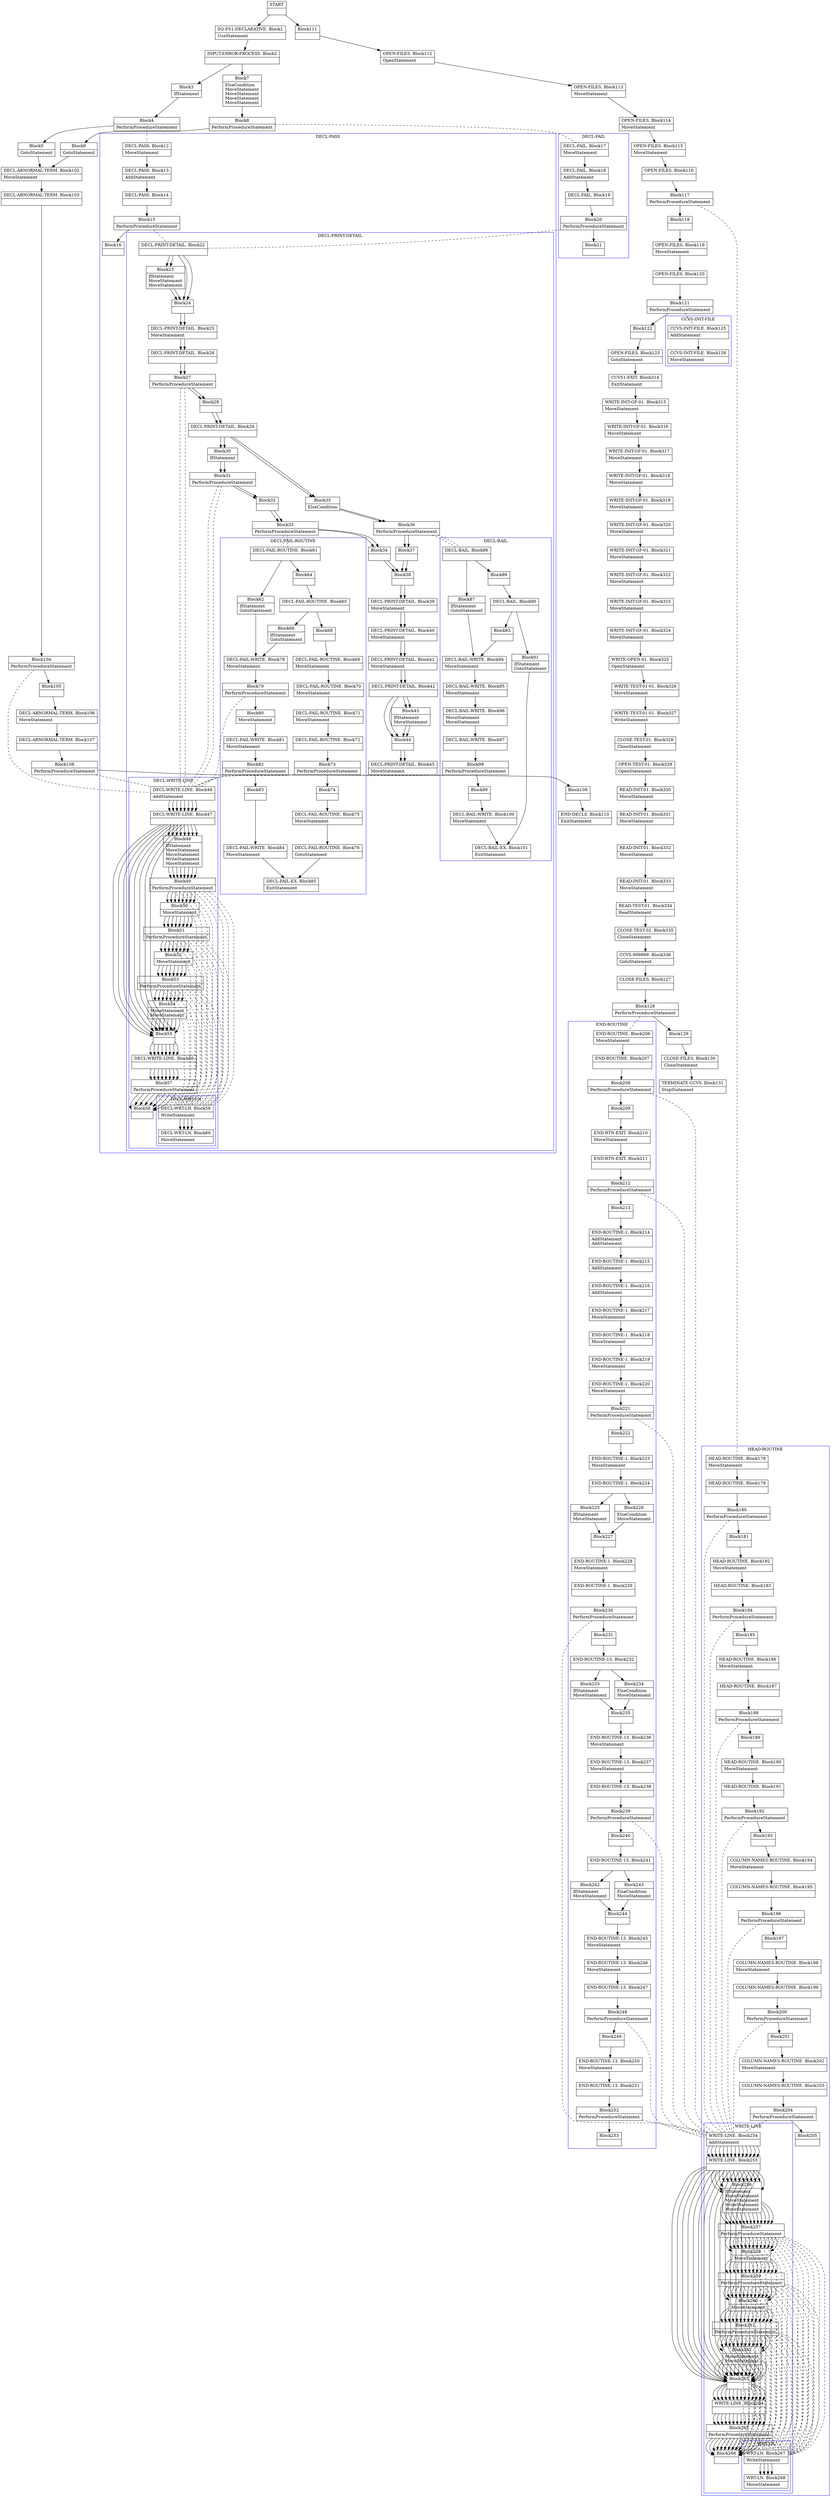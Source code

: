 digraph Cfg {
compound=true;
node [
shape = "record"
]

edge [
arrowtail = "empty"
]
Block0 [
label = "{START|}"
]
Block1 [
label = "{SQ-FS1-DECLARATIVE. Block1|UseStatement\l}"
]
Block2 [
label = "{INPUT-ERROR-PROCESS. Block2|}"
]
Block3 [
label = "{Block3|IfStatement\l}"
]
Block4 [
label = "{Block4|PerformProcedureStatement\l}"
]
subgraph cluster_1{
color = blue;
label = "DECL-PASS";
Block12 [
label = "{DECL-PASS. Block12|MoveStatement\l}"
]
Block13 [
label = "{DECL-PASS. Block13|AddStatement\l}"
]
Block14 [
label = "{DECL-PASS. Block14|}"
]
Block15 [
label = "{Block15|PerformProcedureStatement\l}"
]
subgraph cluster_3{
color = blue;
label = "DECL-PRINT-DETAIL";
Block22 [
label = "{DECL-PRINT-DETAIL. Block22|}"
]
Block23 [
label = "{Block23|IfStatement\lMoveStatement\lMoveStatement\l}"
]
Block24 [
label = "{Block24|}"
]
Block25 [
label = "{DECL-PRINT-DETAIL. Block25|MoveStatement\l}"
]
Block26 [
label = "{DECL-PRINT-DETAIL. Block26|}"
]
Block27 [
label = "{Block27|PerformProcedureStatement\l}"
]
subgraph cluster_5{
color = blue;
label = "DECL-WRITE-LINE";
Block46 [
label = "{DECL-WRITE-LINE. Block46|AddStatement\l}"
]
Block47 [
label = "{DECL-WRITE-LINE. Block47|}"
]
Block48 [
label = "{Block48|IfStatement\lMoveStatement\lMoveStatement\lWriteStatement\lMoveStatement\l}"
]
Block49 [
label = "{Block49|PerformProcedureStatement\l}"
]
subgraph cluster_9{
color = blue;
label = "DECL-WRT-LN";
Block59 [
label = "{DECL-WRT-LN. Block59|WriteStatement\l}"
]
Block60 [
label = "{DECL-WRT-LN. Block60|MoveStatement\l}"
]
Block59 -> Block60

}
Block49 -> Block59 [style=dashed, arrowhead=none]

Block50 [
label = "{Block50|MoveStatement\l}"
]
Block51 [
label = "{Block51|PerformProcedureStatement\l}"
]
subgraph cluster_10{
color = blue;
label = "DECL-WRT-LN";
Block59 [
label = "{DECL-WRT-LN. Block59|WriteStatement\l}"
]
Block60 [
label = "{DECL-WRT-LN. Block60|MoveStatement\l}"
]
Block59 -> Block60

}
Block51 -> Block59 [style=dashed, arrowhead=none]

Block52 [
label = "{Block52|MoveStatement\l}"
]
Block53 [
label = "{Block53|PerformProcedureStatement\l}"
]
subgraph cluster_11{
color = blue;
label = "DECL-WRT-LN";
Block59 [
label = "{DECL-WRT-LN. Block59|WriteStatement\l}"
]
Block60 [
label = "{DECL-WRT-LN. Block60|MoveStatement\l}"
]
Block59 -> Block60

}
Block53 -> Block59 [style=dashed, arrowhead=none]

Block54 [
label = "{Block54|MoveStatement\lMoveStatement\l}"
]
Block55 [
label = "{Block55|}"
]
Block56 [
label = "{DECL-WRITE-LINE. Block56|}"
]
Block57 [
label = "{Block57|PerformProcedureStatement\l}"
]
subgraph cluster_12{
color = blue;
label = "DECL-WRT-LN";
Block59 [
label = "{DECL-WRT-LN. Block59|WriteStatement\l}"
]
Block60 [
label = "{DECL-WRT-LN. Block60|MoveStatement\l}"
]
Block59 -> Block60

}
Block57 -> Block59 [style=dashed, arrowhead=none]

Block58 [
label = "{Block58|}"
]
Block46 -> Block47
Block47 -> Block48
Block47 -> Block55
Block48 -> Block49
Block49 -> Block50
Block50 -> Block51
Block51 -> Block52
Block52 -> Block53
Block53 -> Block54
Block54 -> Block55
Block55 -> Block56
Block56 -> Block57
Block57 -> Block58

}
Block27 -> Block46 [style=dashed, arrowhead=none]

Block28 [
label = "{Block28|}"
]
Block29 [
label = "{DECL-PRINT-DETAIL. Block29|}"
]
Block30 [
label = "{Block30|IfStatement\l}"
]
Block31 [
label = "{Block31|PerformProcedureStatement\l}"
]
subgraph cluster_6{
color = blue;
label = "DECL-WRITE-LINE";
Block46 [
label = "{DECL-WRITE-LINE. Block46|AddStatement\l}"
]
Block47 [
label = "{DECL-WRITE-LINE. Block47|}"
]
Block48 [
label = "{Block48|IfStatement\lMoveStatement\lMoveStatement\lWriteStatement\lMoveStatement\l}"
]
Block49 [
label = "{Block49|PerformProcedureStatement\l}"
]
Block49 -> Block59 [style=dashed, arrowhead=none]

Block50 [
label = "{Block50|MoveStatement\l}"
]
Block51 [
label = "{Block51|PerformProcedureStatement\l}"
]
Block51 -> Block59 [style=dashed, arrowhead=none]

Block52 [
label = "{Block52|MoveStatement\l}"
]
Block53 [
label = "{Block53|PerformProcedureStatement\l}"
]
Block53 -> Block59 [style=dashed, arrowhead=none]

Block54 [
label = "{Block54|MoveStatement\lMoveStatement\l}"
]
Block55 [
label = "{Block55|}"
]
Block56 [
label = "{DECL-WRITE-LINE. Block56|}"
]
Block57 [
label = "{Block57|PerformProcedureStatement\l}"
]
Block57 -> Block59 [style=dashed, arrowhead=none]

Block58 [
label = "{Block58|}"
]
Block46 -> Block47
Block47 -> Block48
Block47 -> Block55
Block48 -> Block49
Block49 -> Block50
Block50 -> Block51
Block51 -> Block52
Block52 -> Block53
Block53 -> Block54
Block54 -> Block55
Block55 -> Block56
Block56 -> Block57
Block57 -> Block58

}
Block31 -> Block46 [style=dashed, arrowhead=none]

Block32 [
label = "{Block32|}"
]
Block33 [
label = "{Block33|PerformProcedureStatement\l}"
]
subgraph cluster_7{
color = blue;
label = "DECL-FAIL-ROUTINE";
Block61 [
label = "{DECL-FAIL-ROUTINE. Block61|}"
]
Block62 [
label = "{Block62|IfStatement\lGotoStatement\l}"
]
Block78 [
label = "{DECL-FAIL-WRITE. Block78|MoveStatement\l}"
]
Block79 [
label = "{Block79|PerformProcedureStatement\l}"
]
subgraph cluster_14{
color = blue;
label = "DECL-WRITE-LINE";
Block46 [
label = "{DECL-WRITE-LINE. Block46|AddStatement\l}"
]
Block47 [
label = "{DECL-WRITE-LINE. Block47|}"
]
Block48 [
label = "{Block48|IfStatement\lMoveStatement\lMoveStatement\lWriteStatement\lMoveStatement\l}"
]
Block49 [
label = "{Block49|PerformProcedureStatement\l}"
]
Block49 -> Block59 [style=dashed, arrowhead=none]

Block50 [
label = "{Block50|MoveStatement\l}"
]
Block51 [
label = "{Block51|PerformProcedureStatement\l}"
]
Block51 -> Block59 [style=dashed, arrowhead=none]

Block52 [
label = "{Block52|MoveStatement\l}"
]
Block53 [
label = "{Block53|PerformProcedureStatement\l}"
]
Block53 -> Block59 [style=dashed, arrowhead=none]

Block54 [
label = "{Block54|MoveStatement\lMoveStatement\l}"
]
Block55 [
label = "{Block55|}"
]
Block56 [
label = "{DECL-WRITE-LINE. Block56|}"
]
Block57 [
label = "{Block57|PerformProcedureStatement\l}"
]
Block57 -> Block59 [style=dashed, arrowhead=none]

Block58 [
label = "{Block58|}"
]
Block46 -> Block47
Block47 -> Block48
Block47 -> Block55
Block48 -> Block49
Block49 -> Block50
Block50 -> Block51
Block51 -> Block52
Block52 -> Block53
Block53 -> Block54
Block54 -> Block55
Block55 -> Block56
Block56 -> Block57
Block57 -> Block58

}
Block79 -> Block46 [style=dashed, arrowhead=none]

Block80 [
label = "{Block80|MoveStatement\l}"
]
Block81 [
label = "{DECL-FAIL-WRITE. Block81|MoveStatement\l}"
]
Block82 [
label = "{Block82|PerformProcedureStatement\l}"
]
subgraph cluster_15{
color = blue;
label = "DECL-WRITE-LINE";
Block46 [
label = "{DECL-WRITE-LINE. Block46|AddStatement\l}"
]
Block47 [
label = "{DECL-WRITE-LINE. Block47|}"
]
Block48 [
label = "{Block48|IfStatement\lMoveStatement\lMoveStatement\lWriteStatement\lMoveStatement\l}"
]
Block49 [
label = "{Block49|PerformProcedureStatement\l}"
]
Block49 -> Block59 [style=dashed, arrowhead=none]

Block50 [
label = "{Block50|MoveStatement\l}"
]
Block51 [
label = "{Block51|PerformProcedureStatement\l}"
]
Block51 -> Block59 [style=dashed, arrowhead=none]

Block52 [
label = "{Block52|MoveStatement\l}"
]
Block53 [
label = "{Block53|PerformProcedureStatement\l}"
]
Block53 -> Block59 [style=dashed, arrowhead=none]

Block54 [
label = "{Block54|MoveStatement\lMoveStatement\l}"
]
Block55 [
label = "{Block55|}"
]
Block56 [
label = "{DECL-WRITE-LINE. Block56|}"
]
Block57 [
label = "{Block57|PerformProcedureStatement\l}"
]
Block57 -> Block59 [style=dashed, arrowhead=none]

Block58 [
label = "{Block58|}"
]
Block46 -> Block47
Block47 -> Block48
Block47 -> Block55
Block48 -> Block49
Block49 -> Block50
Block50 -> Block51
Block51 -> Block52
Block52 -> Block53
Block53 -> Block54
Block54 -> Block55
Block55 -> Block56
Block56 -> Block57
Block57 -> Block58

}
Block82 -> Block46 [style=dashed, arrowhead=none]

Block83 [
label = "{Block83|}"
]
Block84 [
label = "{DECL-FAIL-WRITE. Block84|MoveStatement\l}"
]
Block85 [
label = "{DECL-FAIL-EX. Block85|ExitStatement\l}"
]
Block64 [
label = "{Block64|}"
]
Block65 [
label = "{DECL-FAIL-ROUTINE. Block65|}"
]
Block66 [
label = "{Block66|IfStatement\lGotoStatement\l}"
]
Block68 [
label = "{Block68|}"
]
Block69 [
label = "{DECL-FAIL-ROUTINE. Block69|MoveStatement\l}"
]
Block70 [
label = "{DECL-FAIL-ROUTINE. Block70|MoveStatement\l}"
]
Block71 [
label = "{DECL-FAIL-ROUTINE. Block71|MoveStatement\l}"
]
Block72 [
label = "{DECL-FAIL-ROUTINE. Block72|}"
]
Block73 [
label = "{Block73|PerformProcedureStatement\l}"
]
subgraph cluster_13{
color = blue;
label = "DECL-WRITE-LINE";
Block46 [
label = "{DECL-WRITE-LINE. Block46|AddStatement\l}"
]
Block47 [
label = "{DECL-WRITE-LINE. Block47|}"
]
Block48 [
label = "{Block48|IfStatement\lMoveStatement\lMoveStatement\lWriteStatement\lMoveStatement\l}"
]
Block49 [
label = "{Block49|PerformProcedureStatement\l}"
]
Block49 -> Block59 [style=dashed, arrowhead=none]

Block50 [
label = "{Block50|MoveStatement\l}"
]
Block51 [
label = "{Block51|PerformProcedureStatement\l}"
]
Block51 -> Block59 [style=dashed, arrowhead=none]

Block52 [
label = "{Block52|MoveStatement\l}"
]
Block53 [
label = "{Block53|PerformProcedureStatement\l}"
]
Block53 -> Block59 [style=dashed, arrowhead=none]

Block54 [
label = "{Block54|MoveStatement\lMoveStatement\l}"
]
Block55 [
label = "{Block55|}"
]
Block56 [
label = "{DECL-WRITE-LINE. Block56|}"
]
Block57 [
label = "{Block57|PerformProcedureStatement\l}"
]
Block57 -> Block59 [style=dashed, arrowhead=none]

Block58 [
label = "{Block58|}"
]
Block46 -> Block47
Block47 -> Block48
Block47 -> Block55
Block48 -> Block49
Block49 -> Block50
Block50 -> Block51
Block51 -> Block52
Block52 -> Block53
Block53 -> Block54
Block54 -> Block55
Block55 -> Block56
Block56 -> Block57
Block57 -> Block58

}
Block73 -> Block46 [style=dashed, arrowhead=none]

Block74 [
label = "{Block74|}"
]
Block75 [
label = "{DECL-FAIL-ROUTINE. Block75|MoveStatement\l}"
]
Block76 [
label = "{DECL-FAIL-ROUTINE. Block76|GotoStatement\l}"
]
Block61 -> Block62
Block61 -> Block64
Block62 -> Block78
Block78 -> Block79
Block79 -> Block80
Block80 -> Block81
Block81 -> Block82
Block82 -> Block83
Block83 -> Block84
Block84 -> Block85
Block64 -> Block65
Block65 -> Block66
Block65 -> Block68
Block66 -> Block78
Block68 -> Block69
Block69 -> Block70
Block70 -> Block71
Block71 -> Block72
Block72 -> Block73
Block73 -> Block74
Block74 -> Block75
Block75 -> Block76
Block76 -> Block85

}
Block33 -> Block61 [style=dashed, arrowhead=none]

Block34 [
label = "{Block34|}"
]
Block38 [
label = "{Block38|}"
]
Block39 [
label = "{DECL-PRINT-DETAIL. Block39|MoveStatement\l}"
]
Block40 [
label = "{DECL-PRINT-DETAIL. Block40|MoveStatement\l}"
]
Block41 [
label = "{DECL-PRINT-DETAIL. Block41|MoveStatement\l}"
]
Block42 [
label = "{DECL-PRINT-DETAIL. Block42|}"
]
Block43 [
label = "{Block43|IfStatement\lMoveStatement\l}"
]
Block44 [
label = "{Block44|}"
]
Block45 [
label = "{DECL-PRINT-DETAIL. Block45|MoveStatement\l}"
]
Block35 [
label = "{Block35|ElseCondition\l}"
]
Block36 [
label = "{Block36|PerformProcedureStatement\l}"
]
subgraph cluster_8{
color = blue;
label = "DECL-BAIL";
Block86 [
label = "{DECL-BAIL. Block86|}"
]
Block87 [
label = "{Block87|IfStatement\lGotoStatement\l}"
]
Block94 [
label = "{DECL-BAIL-WRITE. Block94|MoveStatement\l}"
]
Block95 [
label = "{DECL-BAIL-WRITE. Block95|MoveStatement\l}"
]
Block96 [
label = "{DECL-BAIL-WRITE. Block96|MoveStatement\lMoveStatement\l}"
]
Block97 [
label = "{DECL-BAIL-WRITE. Block97|}"
]
Block98 [
label = "{Block98|PerformProcedureStatement\l}"
]
subgraph cluster_16{
color = blue;
label = "DECL-WRITE-LINE";
Block46 [
label = "{DECL-WRITE-LINE. Block46|AddStatement\l}"
]
Block47 [
label = "{DECL-WRITE-LINE. Block47|}"
]
Block48 [
label = "{Block48|IfStatement\lMoveStatement\lMoveStatement\lWriteStatement\lMoveStatement\l}"
]
Block49 [
label = "{Block49|PerformProcedureStatement\l}"
]
Block49 -> Block59 [style=dashed, arrowhead=none]

Block50 [
label = "{Block50|MoveStatement\l}"
]
Block51 [
label = "{Block51|PerformProcedureStatement\l}"
]
Block51 -> Block59 [style=dashed, arrowhead=none]

Block52 [
label = "{Block52|MoveStatement\l}"
]
Block53 [
label = "{Block53|PerformProcedureStatement\l}"
]
Block53 -> Block59 [style=dashed, arrowhead=none]

Block54 [
label = "{Block54|MoveStatement\lMoveStatement\l}"
]
Block55 [
label = "{Block55|}"
]
Block56 [
label = "{DECL-WRITE-LINE. Block56|}"
]
Block57 [
label = "{Block57|PerformProcedureStatement\l}"
]
Block57 -> Block59 [style=dashed, arrowhead=none]

Block58 [
label = "{Block58|}"
]
Block46 -> Block47
Block47 -> Block48
Block47 -> Block55
Block48 -> Block49
Block49 -> Block50
Block50 -> Block51
Block51 -> Block52
Block52 -> Block53
Block53 -> Block54
Block54 -> Block55
Block55 -> Block56
Block56 -> Block57
Block57 -> Block58

}
Block98 -> Block46 [style=dashed, arrowhead=none]

Block99 [
label = "{Block99|}"
]
Block100 [
label = "{DECL-BAIL-WRITE. Block100|MoveStatement\l}"
]
Block101 [
label = "{DECL-BAIL-EX. Block101|ExitStatement\l}"
]
Block89 [
label = "{Block89|}"
]
Block90 [
label = "{DECL-BAIL. Block90|}"
]
Block91 [
label = "{Block91|IfStatement\lGotoStatement\l}"
]
Block93 [
label = "{Block93|}"
]
Block86 -> Block87
Block86 -> Block89
Block87 -> Block94
Block94 -> Block95
Block95 -> Block96
Block96 -> Block97
Block97 -> Block98
Block98 -> Block99
Block99 -> Block100
Block100 -> Block101
Block89 -> Block90
Block90 -> Block91
Block90 -> Block93
Block91 -> Block101
Block93 -> Block94

}
Block36 -> Block86 [style=dashed, arrowhead=none]

Block37 [
label = "{Block37|}"
]
Block22 -> Block23
Block22 -> Block24
Block23 -> Block24
Block24 -> Block25
Block25 -> Block26
Block26 -> Block27
Block27 -> Block28
Block28 -> Block29
Block29 -> Block30
Block29 -> Block35
Block30 -> Block31
Block31 -> Block32
Block32 -> Block33
Block33 -> Block34
Block34 -> Block38
Block38 -> Block39
Block39 -> Block40
Block40 -> Block41
Block41 -> Block42
Block42 -> Block43
Block42 -> Block44
Block43 -> Block44
Block44 -> Block45
Block35 -> Block36
Block36 -> Block37
Block37 -> Block38

}
Block15 -> Block22 [style=dashed, arrowhead=none]

Block16 [
label = "{Block16|}"
]
Block12 -> Block13
Block13 -> Block14
Block14 -> Block15
Block15 -> Block16

}
Block4 -> Block12 [style=dashed, arrowhead=none]

Block5 [
label = "{Block5|GotoStatement\l}"
]
Block102 [
label = "{DECL-ABNORMAL-TERM. Block102|MoveStatement\l}"
]
Block103 [
label = "{DECL-ABNORMAL-TERM. Block103|}"
]
Block104 [
label = "{Block104|PerformProcedureStatement\l}"
]
subgraph cluster_17{
color = blue;
label = "DECL-WRITE-LINE";
Block46 [
label = "{DECL-WRITE-LINE. Block46|AddStatement\l}"
]
Block47 [
label = "{DECL-WRITE-LINE. Block47|}"
]
Block48 [
label = "{Block48|IfStatement\lMoveStatement\lMoveStatement\lWriteStatement\lMoveStatement\l}"
]
Block49 [
label = "{Block49|PerformProcedureStatement\l}"
]
Block49 -> Block59 [style=dashed, arrowhead=none]

Block50 [
label = "{Block50|MoveStatement\l}"
]
Block51 [
label = "{Block51|PerformProcedureStatement\l}"
]
Block51 -> Block59 [style=dashed, arrowhead=none]

Block52 [
label = "{Block52|MoveStatement\l}"
]
Block53 [
label = "{Block53|PerformProcedureStatement\l}"
]
Block53 -> Block59 [style=dashed, arrowhead=none]

Block54 [
label = "{Block54|MoveStatement\lMoveStatement\l}"
]
Block55 [
label = "{Block55|}"
]
Block56 [
label = "{DECL-WRITE-LINE. Block56|}"
]
Block57 [
label = "{Block57|PerformProcedureStatement\l}"
]
Block57 -> Block59 [style=dashed, arrowhead=none]

Block58 [
label = "{Block58|}"
]
Block46 -> Block47
Block47 -> Block48
Block47 -> Block55
Block48 -> Block49
Block49 -> Block50
Block50 -> Block51
Block51 -> Block52
Block52 -> Block53
Block53 -> Block54
Block54 -> Block55
Block55 -> Block56
Block56 -> Block57
Block57 -> Block58

}
Block104 -> Block46 [style=dashed, arrowhead=none]

Block105 [
label = "{Block105|}"
]
Block106 [
label = "{DECL-ABNORMAL-TERM. Block106|MoveStatement\l}"
]
Block107 [
label = "{DECL-ABNORMAL-TERM. Block107|}"
]
Block108 [
label = "{Block108|PerformProcedureStatement\l}"
]
subgraph cluster_18{
color = blue;
label = "DECL-WRITE-LINE";
Block46 [
label = "{DECL-WRITE-LINE. Block46|AddStatement\l}"
]
Block47 [
label = "{DECL-WRITE-LINE. Block47|}"
]
Block48 [
label = "{Block48|IfStatement\lMoveStatement\lMoveStatement\lWriteStatement\lMoveStatement\l}"
]
Block49 [
label = "{Block49|PerformProcedureStatement\l}"
]
Block49 -> Block59 [style=dashed, arrowhead=none]

Block50 [
label = "{Block50|MoveStatement\l}"
]
Block51 [
label = "{Block51|PerformProcedureStatement\l}"
]
Block51 -> Block59 [style=dashed, arrowhead=none]

Block52 [
label = "{Block52|MoveStatement\l}"
]
Block53 [
label = "{Block53|PerformProcedureStatement\l}"
]
Block53 -> Block59 [style=dashed, arrowhead=none]

Block54 [
label = "{Block54|MoveStatement\lMoveStatement\l}"
]
Block55 [
label = "{Block55|}"
]
Block56 [
label = "{DECL-WRITE-LINE. Block56|}"
]
Block57 [
label = "{Block57|PerformProcedureStatement\l}"
]
Block57 -> Block59 [style=dashed, arrowhead=none]

Block58 [
label = "{Block58|}"
]
Block46 -> Block47
Block47 -> Block48
Block47 -> Block55
Block48 -> Block49
Block49 -> Block50
Block50 -> Block51
Block51 -> Block52
Block52 -> Block53
Block53 -> Block54
Block54 -> Block55
Block55 -> Block56
Block56 -> Block57
Block57 -> Block58

}
Block108 -> Block46 [style=dashed, arrowhead=none]

Block109 [
label = "{Block109|}"
]
Block110 [
label = "{END-DECLS. Block110|ExitStatement\l}"
]
Block7 [
label = "{Block7|ElseCondition\lMoveStatement\lMoveStatement\lMoveStatement\lMoveStatement\l}"
]
Block8 [
label = "{Block8|PerformProcedureStatement\l}"
]
subgraph cluster_2{
color = blue;
label = "DECL-FAIL";
Block17 [
label = "{DECL-FAIL. Block17|MoveStatement\l}"
]
Block18 [
label = "{DECL-FAIL. Block18|AddStatement\l}"
]
Block19 [
label = "{DECL-FAIL. Block19|}"
]
Block20 [
label = "{Block20|PerformProcedureStatement\l}"
]
subgraph cluster_4{
color = blue;
label = "DECL-PRINT-DETAIL";
Block22 [
label = "{DECL-PRINT-DETAIL. Block22|}"
]
Block23 [
label = "{Block23|IfStatement\lMoveStatement\lMoveStatement\l}"
]
Block24 [
label = "{Block24|}"
]
Block25 [
label = "{DECL-PRINT-DETAIL. Block25|MoveStatement\l}"
]
Block26 [
label = "{DECL-PRINT-DETAIL. Block26|}"
]
Block27 [
label = "{Block27|PerformProcedureStatement\l}"
]
Block27 -> Block46 [style=dashed, arrowhead=none]

Block28 [
label = "{Block28|}"
]
Block29 [
label = "{DECL-PRINT-DETAIL. Block29|}"
]
Block30 [
label = "{Block30|IfStatement\l}"
]
Block31 [
label = "{Block31|PerformProcedureStatement\l}"
]
Block31 -> Block46 [style=dashed, arrowhead=none]

Block32 [
label = "{Block32|}"
]
Block33 [
label = "{Block33|PerformProcedureStatement\l}"
]
Block33 -> Block61 [style=dashed, arrowhead=none]

Block34 [
label = "{Block34|}"
]
Block38 [
label = "{Block38|}"
]
Block39 [
label = "{DECL-PRINT-DETAIL. Block39|MoveStatement\l}"
]
Block40 [
label = "{DECL-PRINT-DETAIL. Block40|MoveStatement\l}"
]
Block41 [
label = "{DECL-PRINT-DETAIL. Block41|MoveStatement\l}"
]
Block42 [
label = "{DECL-PRINT-DETAIL. Block42|}"
]
Block43 [
label = "{Block43|IfStatement\lMoveStatement\l}"
]
Block44 [
label = "{Block44|}"
]
Block45 [
label = "{DECL-PRINT-DETAIL. Block45|MoveStatement\l}"
]
Block35 [
label = "{Block35|ElseCondition\l}"
]
Block36 [
label = "{Block36|PerformProcedureStatement\l}"
]
Block36 -> Block86 [style=dashed, arrowhead=none]

Block37 [
label = "{Block37|}"
]
Block22 -> Block23
Block22 -> Block24
Block23 -> Block24
Block24 -> Block25
Block25 -> Block26
Block26 -> Block27
Block27 -> Block28
Block28 -> Block29
Block29 -> Block30
Block29 -> Block35
Block30 -> Block31
Block31 -> Block32
Block32 -> Block33
Block33 -> Block34
Block34 -> Block38
Block38 -> Block39
Block39 -> Block40
Block40 -> Block41
Block41 -> Block42
Block42 -> Block43
Block42 -> Block44
Block43 -> Block44
Block44 -> Block45
Block35 -> Block36
Block36 -> Block37
Block37 -> Block38

}
Block20 -> Block22 [style=dashed, arrowhead=none]

Block21 [
label = "{Block21|}"
]
Block17 -> Block18
Block18 -> Block19
Block19 -> Block20
Block20 -> Block21

}
Block8 -> Block17 [style=dashed, arrowhead=none]

Block9 [
label = "{Block9|GotoStatement\l}"
]
Block111 [
label = "{Block111|}"
]
Block112 [
label = "{OPEN-FILES. Block112|OpenStatement\l}"
]
Block113 [
label = "{OPEN-FILES. Block113|MoveStatement\l}"
]
Block114 [
label = "{OPEN-FILES. Block114|MoveStatement\l}"
]
Block115 [
label = "{OPEN-FILES. Block115|MoveStatement\l}"
]
Block116 [
label = "{OPEN-FILES. Block116|}"
]
Block117 [
label = "{Block117|PerformProcedureStatement\l}"
]
subgraph cluster_19{
color = blue;
label = "HEAD-ROUTINE";
Block178 [
label = "{HEAD-ROUTINE. Block178|MoveStatement\l}"
]
Block179 [
label = "{HEAD-ROUTINE. Block179|}"
]
Block180 [
label = "{Block180|PerformProcedureStatement\l}"
]
subgraph cluster_30{
color = blue;
label = "WRITE-LINE";
Block254 [
label = "{WRITE-LINE. Block254|AddStatement\l}"
]
Block255 [
label = "{WRITE-LINE. Block255|}"
]
Block256 [
label = "{Block256|IfStatement\lMoveStatement\lMoveStatement\lWriteStatement\lMoveStatement\l}"
]
Block257 [
label = "{Block257|PerformProcedureStatement\l}"
]
subgraph cluster_44{
color = blue;
label = "WRT-LN";
Block267 [
label = "{WRT-LN. Block267|WriteStatement\l}"
]
Block268 [
label = "{WRT-LN. Block268|MoveStatement\l}"
]
Block267 -> Block268

}
Block257 -> Block267 [style=dashed, arrowhead=none]

Block258 [
label = "{Block258|MoveStatement\l}"
]
Block259 [
label = "{Block259|PerformProcedureStatement\l}"
]
subgraph cluster_45{
color = blue;
label = "WRT-LN";
Block267 [
label = "{WRT-LN. Block267|WriteStatement\l}"
]
Block268 [
label = "{WRT-LN. Block268|MoveStatement\l}"
]
Block267 -> Block268

}
Block259 -> Block267 [style=dashed, arrowhead=none]

Block260 [
label = "{Block260|MoveStatement\l}"
]
Block261 [
label = "{Block261|PerformProcedureStatement\l}"
]
subgraph cluster_46{
color = blue;
label = "WRT-LN";
Block267 [
label = "{WRT-LN. Block267|WriteStatement\l}"
]
Block268 [
label = "{WRT-LN. Block268|MoveStatement\l}"
]
Block267 -> Block268

}
Block261 -> Block267 [style=dashed, arrowhead=none]

Block262 [
label = "{Block262|MoveStatement\lMoveStatement\l}"
]
Block263 [
label = "{Block263|}"
]
Block264 [
label = "{WRITE-LINE. Block264|}"
]
Block265 [
label = "{Block265|PerformProcedureStatement\l}"
]
subgraph cluster_47{
color = blue;
label = "WRT-LN";
Block267 [
label = "{WRT-LN. Block267|WriteStatement\l}"
]
Block268 [
label = "{WRT-LN. Block268|MoveStatement\l}"
]
Block267 -> Block268

}
Block265 -> Block267 [style=dashed, arrowhead=none]

Block266 [
label = "{Block266|}"
]
Block254 -> Block255
Block255 -> Block256
Block255 -> Block263
Block256 -> Block257
Block257 -> Block258
Block258 -> Block259
Block259 -> Block260
Block260 -> Block261
Block261 -> Block262
Block262 -> Block263
Block263 -> Block264
Block264 -> Block265
Block265 -> Block266

}
Block180 -> Block254 [style=dashed, arrowhead=none]

Block181 [
label = "{Block181|}"
]
Block182 [
label = "{HEAD-ROUTINE. Block182|MoveStatement\l}"
]
Block183 [
label = "{HEAD-ROUTINE. Block183|}"
]
Block184 [
label = "{Block184|PerformProcedureStatement\l}"
]
subgraph cluster_31{
color = blue;
label = "WRITE-LINE";
Block254 [
label = "{WRITE-LINE. Block254|AddStatement\l}"
]
Block255 [
label = "{WRITE-LINE. Block255|}"
]
Block256 [
label = "{Block256|IfStatement\lMoveStatement\lMoveStatement\lWriteStatement\lMoveStatement\l}"
]
Block257 [
label = "{Block257|PerformProcedureStatement\l}"
]
Block257 -> Block267 [style=dashed, arrowhead=none]

Block258 [
label = "{Block258|MoveStatement\l}"
]
Block259 [
label = "{Block259|PerformProcedureStatement\l}"
]
Block259 -> Block267 [style=dashed, arrowhead=none]

Block260 [
label = "{Block260|MoveStatement\l}"
]
Block261 [
label = "{Block261|PerformProcedureStatement\l}"
]
Block261 -> Block267 [style=dashed, arrowhead=none]

Block262 [
label = "{Block262|MoveStatement\lMoveStatement\l}"
]
Block263 [
label = "{Block263|}"
]
Block264 [
label = "{WRITE-LINE. Block264|}"
]
Block265 [
label = "{Block265|PerformProcedureStatement\l}"
]
Block265 -> Block267 [style=dashed, arrowhead=none]

Block266 [
label = "{Block266|}"
]
Block254 -> Block255
Block255 -> Block256
Block255 -> Block263
Block256 -> Block257
Block257 -> Block258
Block258 -> Block259
Block259 -> Block260
Block260 -> Block261
Block261 -> Block262
Block262 -> Block263
Block263 -> Block264
Block264 -> Block265
Block265 -> Block266

}
Block184 -> Block254 [style=dashed, arrowhead=none]

Block185 [
label = "{Block185|}"
]
Block186 [
label = "{HEAD-ROUTINE. Block186|MoveStatement\l}"
]
Block187 [
label = "{HEAD-ROUTINE. Block187|}"
]
Block188 [
label = "{Block188|PerformProcedureStatement\l}"
]
subgraph cluster_32{
color = blue;
label = "WRITE-LINE";
Block254 [
label = "{WRITE-LINE. Block254|AddStatement\l}"
]
Block255 [
label = "{WRITE-LINE. Block255|}"
]
Block256 [
label = "{Block256|IfStatement\lMoveStatement\lMoveStatement\lWriteStatement\lMoveStatement\l}"
]
Block257 [
label = "{Block257|PerformProcedureStatement\l}"
]
Block257 -> Block267 [style=dashed, arrowhead=none]

Block258 [
label = "{Block258|MoveStatement\l}"
]
Block259 [
label = "{Block259|PerformProcedureStatement\l}"
]
Block259 -> Block267 [style=dashed, arrowhead=none]

Block260 [
label = "{Block260|MoveStatement\l}"
]
Block261 [
label = "{Block261|PerformProcedureStatement\l}"
]
Block261 -> Block267 [style=dashed, arrowhead=none]

Block262 [
label = "{Block262|MoveStatement\lMoveStatement\l}"
]
Block263 [
label = "{Block263|}"
]
Block264 [
label = "{WRITE-LINE. Block264|}"
]
Block265 [
label = "{Block265|PerformProcedureStatement\l}"
]
Block265 -> Block267 [style=dashed, arrowhead=none]

Block266 [
label = "{Block266|}"
]
Block254 -> Block255
Block255 -> Block256
Block255 -> Block263
Block256 -> Block257
Block257 -> Block258
Block258 -> Block259
Block259 -> Block260
Block260 -> Block261
Block261 -> Block262
Block262 -> Block263
Block263 -> Block264
Block264 -> Block265
Block265 -> Block266

}
Block188 -> Block254 [style=dashed, arrowhead=none]

Block189 [
label = "{Block189|}"
]
Block190 [
label = "{HEAD-ROUTINE. Block190|MoveStatement\l}"
]
Block191 [
label = "{HEAD-ROUTINE. Block191|}"
]
Block192 [
label = "{Block192|PerformProcedureStatement\l}"
]
subgraph cluster_33{
color = blue;
label = "WRITE-LINE";
Block254 [
label = "{WRITE-LINE. Block254|AddStatement\l}"
]
Block255 [
label = "{WRITE-LINE. Block255|}"
]
Block256 [
label = "{Block256|IfStatement\lMoveStatement\lMoveStatement\lWriteStatement\lMoveStatement\l}"
]
Block257 [
label = "{Block257|PerformProcedureStatement\l}"
]
Block257 -> Block267 [style=dashed, arrowhead=none]

Block258 [
label = "{Block258|MoveStatement\l}"
]
Block259 [
label = "{Block259|PerformProcedureStatement\l}"
]
Block259 -> Block267 [style=dashed, arrowhead=none]

Block260 [
label = "{Block260|MoveStatement\l}"
]
Block261 [
label = "{Block261|PerformProcedureStatement\l}"
]
Block261 -> Block267 [style=dashed, arrowhead=none]

Block262 [
label = "{Block262|MoveStatement\lMoveStatement\l}"
]
Block263 [
label = "{Block263|}"
]
Block264 [
label = "{WRITE-LINE. Block264|}"
]
Block265 [
label = "{Block265|PerformProcedureStatement\l}"
]
Block265 -> Block267 [style=dashed, arrowhead=none]

Block266 [
label = "{Block266|}"
]
Block254 -> Block255
Block255 -> Block256
Block255 -> Block263
Block256 -> Block257
Block257 -> Block258
Block258 -> Block259
Block259 -> Block260
Block260 -> Block261
Block261 -> Block262
Block262 -> Block263
Block263 -> Block264
Block264 -> Block265
Block265 -> Block266

}
Block192 -> Block254 [style=dashed, arrowhead=none]

Block193 [
label = "{Block193|}"
]
Block194 [
label = "{COLUMN-NAMES-ROUTINE. Block194|MoveStatement\l}"
]
Block195 [
label = "{COLUMN-NAMES-ROUTINE. Block195|}"
]
Block196 [
label = "{Block196|PerformProcedureStatement\l}"
]
subgraph cluster_34{
color = blue;
label = "WRITE-LINE";
Block254 [
label = "{WRITE-LINE. Block254|AddStatement\l}"
]
Block255 [
label = "{WRITE-LINE. Block255|}"
]
Block256 [
label = "{Block256|IfStatement\lMoveStatement\lMoveStatement\lWriteStatement\lMoveStatement\l}"
]
Block257 [
label = "{Block257|PerformProcedureStatement\l}"
]
Block257 -> Block267 [style=dashed, arrowhead=none]

Block258 [
label = "{Block258|MoveStatement\l}"
]
Block259 [
label = "{Block259|PerformProcedureStatement\l}"
]
Block259 -> Block267 [style=dashed, arrowhead=none]

Block260 [
label = "{Block260|MoveStatement\l}"
]
Block261 [
label = "{Block261|PerformProcedureStatement\l}"
]
Block261 -> Block267 [style=dashed, arrowhead=none]

Block262 [
label = "{Block262|MoveStatement\lMoveStatement\l}"
]
Block263 [
label = "{Block263|}"
]
Block264 [
label = "{WRITE-LINE. Block264|}"
]
Block265 [
label = "{Block265|PerformProcedureStatement\l}"
]
Block265 -> Block267 [style=dashed, arrowhead=none]

Block266 [
label = "{Block266|}"
]
Block254 -> Block255
Block255 -> Block256
Block255 -> Block263
Block256 -> Block257
Block257 -> Block258
Block258 -> Block259
Block259 -> Block260
Block260 -> Block261
Block261 -> Block262
Block262 -> Block263
Block263 -> Block264
Block264 -> Block265
Block265 -> Block266

}
Block196 -> Block254 [style=dashed, arrowhead=none]

Block197 [
label = "{Block197|}"
]
Block198 [
label = "{COLUMN-NAMES-ROUTINE. Block198|MoveStatement\l}"
]
Block199 [
label = "{COLUMN-NAMES-ROUTINE. Block199|}"
]
Block200 [
label = "{Block200|PerformProcedureStatement\l}"
]
subgraph cluster_35{
color = blue;
label = "WRITE-LINE";
Block254 [
label = "{WRITE-LINE. Block254|AddStatement\l}"
]
Block255 [
label = "{WRITE-LINE. Block255|}"
]
Block256 [
label = "{Block256|IfStatement\lMoveStatement\lMoveStatement\lWriteStatement\lMoveStatement\l}"
]
Block257 [
label = "{Block257|PerformProcedureStatement\l}"
]
Block257 -> Block267 [style=dashed, arrowhead=none]

Block258 [
label = "{Block258|MoveStatement\l}"
]
Block259 [
label = "{Block259|PerformProcedureStatement\l}"
]
Block259 -> Block267 [style=dashed, arrowhead=none]

Block260 [
label = "{Block260|MoveStatement\l}"
]
Block261 [
label = "{Block261|PerformProcedureStatement\l}"
]
Block261 -> Block267 [style=dashed, arrowhead=none]

Block262 [
label = "{Block262|MoveStatement\lMoveStatement\l}"
]
Block263 [
label = "{Block263|}"
]
Block264 [
label = "{WRITE-LINE. Block264|}"
]
Block265 [
label = "{Block265|PerformProcedureStatement\l}"
]
Block265 -> Block267 [style=dashed, arrowhead=none]

Block266 [
label = "{Block266|}"
]
Block254 -> Block255
Block255 -> Block256
Block255 -> Block263
Block256 -> Block257
Block257 -> Block258
Block258 -> Block259
Block259 -> Block260
Block260 -> Block261
Block261 -> Block262
Block262 -> Block263
Block263 -> Block264
Block264 -> Block265
Block265 -> Block266

}
Block200 -> Block254 [style=dashed, arrowhead=none]

Block201 [
label = "{Block201|}"
]
Block202 [
label = "{COLUMN-NAMES-ROUTINE. Block202|MoveStatement\l}"
]
Block203 [
label = "{COLUMN-NAMES-ROUTINE. Block203|}"
]
Block204 [
label = "{Block204|PerformProcedureStatement\l}"
]
subgraph cluster_36{
color = blue;
label = "WRITE-LINE";
Block254 [
label = "{WRITE-LINE. Block254|AddStatement\l}"
]
Block255 [
label = "{WRITE-LINE. Block255|}"
]
Block256 [
label = "{Block256|IfStatement\lMoveStatement\lMoveStatement\lWriteStatement\lMoveStatement\l}"
]
Block257 [
label = "{Block257|PerformProcedureStatement\l}"
]
Block257 -> Block267 [style=dashed, arrowhead=none]

Block258 [
label = "{Block258|MoveStatement\l}"
]
Block259 [
label = "{Block259|PerformProcedureStatement\l}"
]
Block259 -> Block267 [style=dashed, arrowhead=none]

Block260 [
label = "{Block260|MoveStatement\l}"
]
Block261 [
label = "{Block261|PerformProcedureStatement\l}"
]
Block261 -> Block267 [style=dashed, arrowhead=none]

Block262 [
label = "{Block262|MoveStatement\lMoveStatement\l}"
]
Block263 [
label = "{Block263|}"
]
Block264 [
label = "{WRITE-LINE. Block264|}"
]
Block265 [
label = "{Block265|PerformProcedureStatement\l}"
]
Block265 -> Block267 [style=dashed, arrowhead=none]

Block266 [
label = "{Block266|}"
]
Block254 -> Block255
Block255 -> Block256
Block255 -> Block263
Block256 -> Block257
Block257 -> Block258
Block258 -> Block259
Block259 -> Block260
Block260 -> Block261
Block261 -> Block262
Block262 -> Block263
Block263 -> Block264
Block264 -> Block265
Block265 -> Block266

}
Block204 -> Block254 [style=dashed, arrowhead=none]

Block205 [
label = "{Block205|}"
]
Block178 -> Block179
Block179 -> Block180
Block180 -> Block181
Block181 -> Block182
Block182 -> Block183
Block183 -> Block184
Block184 -> Block185
Block185 -> Block186
Block186 -> Block187
Block187 -> Block188
Block188 -> Block189
Block189 -> Block190
Block190 -> Block191
Block191 -> Block192
Block192 -> Block193
Block193 -> Block194
Block194 -> Block195
Block195 -> Block196
Block196 -> Block197
Block197 -> Block198
Block198 -> Block199
Block199 -> Block200
Block200 -> Block201
Block201 -> Block202
Block202 -> Block203
Block203 -> Block204
Block204 -> Block205

}
Block117 -> Block178 [style=dashed, arrowhead=none]

Block118 [
label = "{Block118|}"
]
Block119 [
label = "{OPEN-FILES. Block119|MoveStatement\l}"
]
Block120 [
label = "{OPEN-FILES. Block120|}"
]
Block121 [
label = "{Block121|PerformProcedureStatement\l}"
]
subgraph cluster_20{
color = blue;
label = "CCVS-INIT-FILE";
Block125 [
label = "{CCVS-INIT-FILE. Block125|AddStatement\l}"
]
Block126 [
label = "{CCVS-INIT-FILE. Block126|MoveStatement\l}"
]
Block125 -> Block126

}
Block121 -> Block125 [style=dashed, arrowhead=none]

Block122 [
label = "{Block122|}"
]
Block123 [
label = "{OPEN-FILES. Block123|GotoStatement\l}"
]
Block314 [
label = "{CCVS1-EXIT. Block314|ExitStatement\l}"
]
Block315 [
label = "{WRITE-INIT-GF-01. Block315|MoveStatement\l}"
]
Block316 [
label = "{WRITE-INIT-GF-01. Block316|MoveStatement\l}"
]
Block317 [
label = "{WRITE-INIT-GF-01. Block317|MoveStatement\l}"
]
Block318 [
label = "{WRITE-INIT-GF-01. Block318|MoveStatement\l}"
]
Block319 [
label = "{WRITE-INIT-GF-01. Block319|MoveStatement\l}"
]
Block320 [
label = "{WRITE-INIT-GF-01. Block320|MoveStatement\l}"
]
Block321 [
label = "{WRITE-INIT-GF-01. Block321|MoveStatement\l}"
]
Block322 [
label = "{WRITE-INIT-GF-01. Block322|MoveStatement\l}"
]
Block323 [
label = "{WRITE-INIT-GF-01. Block323|MoveStatement\l}"
]
Block324 [
label = "{WRITE-INIT-GF-01. Block324|MoveStatement\l}"
]
Block325 [
label = "{WRITE-OPEN-01. Block325|OpenStatement\l}"
]
Block326 [
label = "{WRITE-TEST-01-01. Block326|MoveStatement\l}"
]
Block327 [
label = "{WRITE-TEST-01-01. Block327|WriteStatement\l}"
]
Block328 [
label = "{CLOSE-TEST-01. Block328|CloseStatement\l}"
]
Block329 [
label = "{OPEN-TEST-01. Block329|OpenStatement\l}"
]
Block330 [
label = "{READ-INIT-01. Block330|MoveStatement\l}"
]
Block331 [
label = "{READ-INIT-01. Block331|MoveStatement\l}"
]
Block332 [
label = "{READ-INIT-01. Block332|MoveStatement\l}"
]
Block333 [
label = "{READ-INIT-01. Block333|MoveStatement\l}"
]
Block334 [
label = "{READ-TEST-01. Block334|ReadStatement\l}"
]
Block335 [
label = "{CLOSE-TEST-02. Block335|CloseStatement\l}"
]
Block336 [
label = "{CCVS-999999. Block336|GotoStatement\l}"
]
Block127 [
label = "{CLOSE-FILES. Block127|}"
]
Block128 [
label = "{Block128|PerformProcedureStatement\l}"
]
subgraph cluster_21{
color = blue;
label = "END-ROUTINE";
Block206 [
label = "{END-ROUTINE. Block206|MoveStatement\l}"
]
Block207 [
label = "{END-ROUTINE. Block207|}"
]
Block208 [
label = "{Block208|PerformProcedureStatement\l}"
]
subgraph cluster_37{
color = blue;
label = "WRITE-LINE";
Block254 [
label = "{WRITE-LINE. Block254|AddStatement\l}"
]
Block255 [
label = "{WRITE-LINE. Block255|}"
]
Block256 [
label = "{Block256|IfStatement\lMoveStatement\lMoveStatement\lWriteStatement\lMoveStatement\l}"
]
Block257 [
label = "{Block257|PerformProcedureStatement\l}"
]
Block257 -> Block267 [style=dashed, arrowhead=none]

Block258 [
label = "{Block258|MoveStatement\l}"
]
Block259 [
label = "{Block259|PerformProcedureStatement\l}"
]
Block259 -> Block267 [style=dashed, arrowhead=none]

Block260 [
label = "{Block260|MoveStatement\l}"
]
Block261 [
label = "{Block261|PerformProcedureStatement\l}"
]
Block261 -> Block267 [style=dashed, arrowhead=none]

Block262 [
label = "{Block262|MoveStatement\lMoveStatement\l}"
]
Block263 [
label = "{Block263|}"
]
Block264 [
label = "{WRITE-LINE. Block264|}"
]
Block265 [
label = "{Block265|PerformProcedureStatement\l}"
]
Block265 -> Block267 [style=dashed, arrowhead=none]

Block266 [
label = "{Block266|}"
]
Block254 -> Block255
Block255 -> Block256
Block255 -> Block263
Block256 -> Block257
Block257 -> Block258
Block258 -> Block259
Block259 -> Block260
Block260 -> Block261
Block261 -> Block262
Block262 -> Block263
Block263 -> Block264
Block264 -> Block265
Block265 -> Block266

}
Block208 -> Block254 [style=dashed, arrowhead=none]

Block209 [
label = "{Block209|}"
]
Block210 [
label = "{END-RTN-EXIT. Block210|MoveStatement\l}"
]
Block211 [
label = "{END-RTN-EXIT. Block211|}"
]
Block212 [
label = "{Block212|PerformProcedureStatement\l}"
]
subgraph cluster_38{
color = blue;
label = "WRITE-LINE";
Block254 [
label = "{WRITE-LINE. Block254|AddStatement\l}"
]
Block255 [
label = "{WRITE-LINE. Block255|}"
]
Block256 [
label = "{Block256|IfStatement\lMoveStatement\lMoveStatement\lWriteStatement\lMoveStatement\l}"
]
Block257 [
label = "{Block257|PerformProcedureStatement\l}"
]
Block257 -> Block267 [style=dashed, arrowhead=none]

Block258 [
label = "{Block258|MoveStatement\l}"
]
Block259 [
label = "{Block259|PerformProcedureStatement\l}"
]
Block259 -> Block267 [style=dashed, arrowhead=none]

Block260 [
label = "{Block260|MoveStatement\l}"
]
Block261 [
label = "{Block261|PerformProcedureStatement\l}"
]
Block261 -> Block267 [style=dashed, arrowhead=none]

Block262 [
label = "{Block262|MoveStatement\lMoveStatement\l}"
]
Block263 [
label = "{Block263|}"
]
Block264 [
label = "{WRITE-LINE. Block264|}"
]
Block265 [
label = "{Block265|PerformProcedureStatement\l}"
]
Block265 -> Block267 [style=dashed, arrowhead=none]

Block266 [
label = "{Block266|}"
]
Block254 -> Block255
Block255 -> Block256
Block255 -> Block263
Block256 -> Block257
Block257 -> Block258
Block258 -> Block259
Block259 -> Block260
Block260 -> Block261
Block261 -> Block262
Block262 -> Block263
Block263 -> Block264
Block264 -> Block265
Block265 -> Block266

}
Block212 -> Block254 [style=dashed, arrowhead=none]

Block213 [
label = "{Block213|}"
]
Block214 [
label = "{END-ROUTINE-1. Block214|AddStatement\lAddStatement\l}"
]
Block215 [
label = "{END-ROUTINE-1. Block215|AddStatement\l}"
]
Block216 [
label = "{END-ROUTINE-1. Block216|AddStatement\l}"
]
Block217 [
label = "{END-ROUTINE-1. Block217|MoveStatement\l}"
]
Block218 [
label = "{END-ROUTINE-1. Block218|MoveStatement\l}"
]
Block219 [
label = "{END-ROUTINE-1. Block219|MoveStatement\l}"
]
Block220 [
label = "{END-ROUTINE-1. Block220|MoveStatement\l}"
]
Block221 [
label = "{Block221|PerformProcedureStatement\l}"
]
subgraph cluster_39{
color = blue;
label = "WRITE-LINE";
Block254 [
label = "{WRITE-LINE. Block254|AddStatement\l}"
]
Block255 [
label = "{WRITE-LINE. Block255|}"
]
Block256 [
label = "{Block256|IfStatement\lMoveStatement\lMoveStatement\lWriteStatement\lMoveStatement\l}"
]
Block257 [
label = "{Block257|PerformProcedureStatement\l}"
]
Block257 -> Block267 [style=dashed, arrowhead=none]

Block258 [
label = "{Block258|MoveStatement\l}"
]
Block259 [
label = "{Block259|PerformProcedureStatement\l}"
]
Block259 -> Block267 [style=dashed, arrowhead=none]

Block260 [
label = "{Block260|MoveStatement\l}"
]
Block261 [
label = "{Block261|PerformProcedureStatement\l}"
]
Block261 -> Block267 [style=dashed, arrowhead=none]

Block262 [
label = "{Block262|MoveStatement\lMoveStatement\l}"
]
Block263 [
label = "{Block263|}"
]
Block264 [
label = "{WRITE-LINE. Block264|}"
]
Block265 [
label = "{Block265|PerformProcedureStatement\l}"
]
Block265 -> Block267 [style=dashed, arrowhead=none]

Block266 [
label = "{Block266|}"
]
Block254 -> Block255
Block255 -> Block256
Block255 -> Block263
Block256 -> Block257
Block257 -> Block258
Block258 -> Block259
Block259 -> Block260
Block260 -> Block261
Block261 -> Block262
Block262 -> Block263
Block263 -> Block264
Block264 -> Block265
Block265 -> Block266

}
Block221 -> Block254 [style=dashed, arrowhead=none]

Block222 [
label = "{Block222|}"
]
Block223 [
label = "{END-ROUTINE-1. Block223|MoveStatement\l}"
]
Block224 [
label = "{END-ROUTINE-1. Block224|}"
]
Block225 [
label = "{Block225|IfStatement\lMoveStatement\l}"
]
Block227 [
label = "{Block227|}"
]
Block228 [
label = "{END-ROUTINE-1. Block228|MoveStatement\l}"
]
Block229 [
label = "{END-ROUTINE-1. Block229|}"
]
Block230 [
label = "{Block230|PerformProcedureStatement\l}"
]
subgraph cluster_40{
color = blue;
label = "WRITE-LINE";
Block254 [
label = "{WRITE-LINE. Block254|AddStatement\l}"
]
Block255 [
label = "{WRITE-LINE. Block255|}"
]
Block256 [
label = "{Block256|IfStatement\lMoveStatement\lMoveStatement\lWriteStatement\lMoveStatement\l}"
]
Block257 [
label = "{Block257|PerformProcedureStatement\l}"
]
Block257 -> Block267 [style=dashed, arrowhead=none]

Block258 [
label = "{Block258|MoveStatement\l}"
]
Block259 [
label = "{Block259|PerformProcedureStatement\l}"
]
Block259 -> Block267 [style=dashed, arrowhead=none]

Block260 [
label = "{Block260|MoveStatement\l}"
]
Block261 [
label = "{Block261|PerformProcedureStatement\l}"
]
Block261 -> Block267 [style=dashed, arrowhead=none]

Block262 [
label = "{Block262|MoveStatement\lMoveStatement\l}"
]
Block263 [
label = "{Block263|}"
]
Block264 [
label = "{WRITE-LINE. Block264|}"
]
Block265 [
label = "{Block265|PerformProcedureStatement\l}"
]
Block265 -> Block267 [style=dashed, arrowhead=none]

Block266 [
label = "{Block266|}"
]
Block254 -> Block255
Block255 -> Block256
Block255 -> Block263
Block256 -> Block257
Block257 -> Block258
Block258 -> Block259
Block259 -> Block260
Block260 -> Block261
Block261 -> Block262
Block262 -> Block263
Block263 -> Block264
Block264 -> Block265
Block265 -> Block266

}
Block230 -> Block254 [style=dashed, arrowhead=none]

Block231 [
label = "{Block231|}"
]
Block232 [
label = "{END-ROUTINE-13. Block232|}"
]
Block233 [
label = "{Block233|IfStatement\lMoveStatement\l}"
]
Block235 [
label = "{Block235|}"
]
Block236 [
label = "{END-ROUTINE-13. Block236|MoveStatement\l}"
]
Block237 [
label = "{END-ROUTINE-13. Block237|MoveStatement\l}"
]
Block238 [
label = "{END-ROUTINE-13. Block238|}"
]
Block239 [
label = "{Block239|PerformProcedureStatement\l}"
]
subgraph cluster_41{
color = blue;
label = "WRITE-LINE";
Block254 [
label = "{WRITE-LINE. Block254|AddStatement\l}"
]
Block255 [
label = "{WRITE-LINE. Block255|}"
]
Block256 [
label = "{Block256|IfStatement\lMoveStatement\lMoveStatement\lWriteStatement\lMoveStatement\l}"
]
Block257 [
label = "{Block257|PerformProcedureStatement\l}"
]
Block257 -> Block267 [style=dashed, arrowhead=none]

Block258 [
label = "{Block258|MoveStatement\l}"
]
Block259 [
label = "{Block259|PerformProcedureStatement\l}"
]
Block259 -> Block267 [style=dashed, arrowhead=none]

Block260 [
label = "{Block260|MoveStatement\l}"
]
Block261 [
label = "{Block261|PerformProcedureStatement\l}"
]
Block261 -> Block267 [style=dashed, arrowhead=none]

Block262 [
label = "{Block262|MoveStatement\lMoveStatement\l}"
]
Block263 [
label = "{Block263|}"
]
Block264 [
label = "{WRITE-LINE. Block264|}"
]
Block265 [
label = "{Block265|PerformProcedureStatement\l}"
]
Block265 -> Block267 [style=dashed, arrowhead=none]

Block266 [
label = "{Block266|}"
]
Block254 -> Block255
Block255 -> Block256
Block255 -> Block263
Block256 -> Block257
Block257 -> Block258
Block258 -> Block259
Block259 -> Block260
Block260 -> Block261
Block261 -> Block262
Block262 -> Block263
Block263 -> Block264
Block264 -> Block265
Block265 -> Block266

}
Block239 -> Block254 [style=dashed, arrowhead=none]

Block240 [
label = "{Block240|}"
]
Block241 [
label = "{END-ROUTINE-13. Block241|}"
]
Block242 [
label = "{Block242|IfStatement\lMoveStatement\l}"
]
Block244 [
label = "{Block244|}"
]
Block245 [
label = "{END-ROUTINE-13. Block245|MoveStatement\l}"
]
Block246 [
label = "{END-ROUTINE-13. Block246|MoveStatement\l}"
]
Block247 [
label = "{END-ROUTINE-13. Block247|}"
]
Block248 [
label = "{Block248|PerformProcedureStatement\l}"
]
subgraph cluster_42{
color = blue;
label = "WRITE-LINE";
Block254 [
label = "{WRITE-LINE. Block254|AddStatement\l}"
]
Block255 [
label = "{WRITE-LINE. Block255|}"
]
Block256 [
label = "{Block256|IfStatement\lMoveStatement\lMoveStatement\lWriteStatement\lMoveStatement\l}"
]
Block257 [
label = "{Block257|PerformProcedureStatement\l}"
]
Block257 -> Block267 [style=dashed, arrowhead=none]

Block258 [
label = "{Block258|MoveStatement\l}"
]
Block259 [
label = "{Block259|PerformProcedureStatement\l}"
]
Block259 -> Block267 [style=dashed, arrowhead=none]

Block260 [
label = "{Block260|MoveStatement\l}"
]
Block261 [
label = "{Block261|PerformProcedureStatement\l}"
]
Block261 -> Block267 [style=dashed, arrowhead=none]

Block262 [
label = "{Block262|MoveStatement\lMoveStatement\l}"
]
Block263 [
label = "{Block263|}"
]
Block264 [
label = "{WRITE-LINE. Block264|}"
]
Block265 [
label = "{Block265|PerformProcedureStatement\l}"
]
Block265 -> Block267 [style=dashed, arrowhead=none]

Block266 [
label = "{Block266|}"
]
Block254 -> Block255
Block255 -> Block256
Block255 -> Block263
Block256 -> Block257
Block257 -> Block258
Block258 -> Block259
Block259 -> Block260
Block260 -> Block261
Block261 -> Block262
Block262 -> Block263
Block263 -> Block264
Block264 -> Block265
Block265 -> Block266

}
Block248 -> Block254 [style=dashed, arrowhead=none]

Block249 [
label = "{Block249|}"
]
Block250 [
label = "{END-ROUTINE-13. Block250|MoveStatement\l}"
]
Block251 [
label = "{END-ROUTINE-13. Block251|}"
]
Block252 [
label = "{Block252|PerformProcedureStatement\l}"
]
subgraph cluster_43{
color = blue;
label = "WRITE-LINE";
Block254 [
label = "{WRITE-LINE. Block254|AddStatement\l}"
]
Block255 [
label = "{WRITE-LINE. Block255|}"
]
Block256 [
label = "{Block256|IfStatement\lMoveStatement\lMoveStatement\lWriteStatement\lMoveStatement\l}"
]
Block257 [
label = "{Block257|PerformProcedureStatement\l}"
]
Block257 -> Block267 [style=dashed, arrowhead=none]

Block258 [
label = "{Block258|MoveStatement\l}"
]
Block259 [
label = "{Block259|PerformProcedureStatement\l}"
]
Block259 -> Block267 [style=dashed, arrowhead=none]

Block260 [
label = "{Block260|MoveStatement\l}"
]
Block261 [
label = "{Block261|PerformProcedureStatement\l}"
]
Block261 -> Block267 [style=dashed, arrowhead=none]

Block262 [
label = "{Block262|MoveStatement\lMoveStatement\l}"
]
Block263 [
label = "{Block263|}"
]
Block264 [
label = "{WRITE-LINE. Block264|}"
]
Block265 [
label = "{Block265|PerformProcedureStatement\l}"
]
Block265 -> Block267 [style=dashed, arrowhead=none]

Block266 [
label = "{Block266|}"
]
Block254 -> Block255
Block255 -> Block256
Block255 -> Block263
Block256 -> Block257
Block257 -> Block258
Block258 -> Block259
Block259 -> Block260
Block260 -> Block261
Block261 -> Block262
Block262 -> Block263
Block263 -> Block264
Block264 -> Block265
Block265 -> Block266

}
Block252 -> Block254 [style=dashed, arrowhead=none]

Block253 [
label = "{Block253|}"
]
Block243 [
label = "{Block243|ElseCondition\lMoveStatement\l}"
]
Block234 [
label = "{Block234|ElseCondition\lMoveStatement\l}"
]
Block226 [
label = "{Block226|ElseCondition\lMoveStatement\l}"
]
Block206 -> Block207
Block207 -> Block208
Block208 -> Block209
Block209 -> Block210
Block210 -> Block211
Block211 -> Block212
Block212 -> Block213
Block213 -> Block214
Block214 -> Block215
Block215 -> Block216
Block216 -> Block217
Block217 -> Block218
Block218 -> Block219
Block219 -> Block220
Block220 -> Block221
Block221 -> Block222
Block222 -> Block223
Block223 -> Block224
Block224 -> Block225
Block224 -> Block226
Block225 -> Block227
Block227 -> Block228
Block228 -> Block229
Block229 -> Block230
Block230 -> Block231
Block231 -> Block232
Block232 -> Block233
Block232 -> Block234
Block233 -> Block235
Block235 -> Block236
Block236 -> Block237
Block237 -> Block238
Block238 -> Block239
Block239 -> Block240
Block240 -> Block241
Block241 -> Block242
Block241 -> Block243
Block242 -> Block244
Block244 -> Block245
Block245 -> Block246
Block246 -> Block247
Block247 -> Block248
Block248 -> Block249
Block249 -> Block250
Block250 -> Block251
Block251 -> Block252
Block252 -> Block253
Block243 -> Block244
Block234 -> Block235
Block226 -> Block227

}
Block128 -> Block206 [style=dashed, arrowhead=none]

Block129 [
label = "{Block129|}"
]
Block130 [
label = "{CLOSE-FILES. Block130|CloseStatement\l}"
]
Block131 [
label = "{TERMINATE-CCVS. Block131|StopStatement\l}"
]
Block0 -> Block1
Block0 -> Block111
Block1 -> Block2
Block2 -> Block3
Block2 -> Block7
Block3 -> Block4
Block4 -> Block5
Block5 -> Block102
Block102 -> Block103
Block103 -> Block104
Block104 -> Block105
Block105 -> Block106
Block106 -> Block107
Block107 -> Block108
Block108 -> Block109
Block109 -> Block110
Block7 -> Block8
Block8 -> Block9
Block9 -> Block102
Block111 -> Block112
Block112 -> Block113
Block113 -> Block114
Block114 -> Block115
Block115 -> Block116
Block116 -> Block117
Block117 -> Block118
Block118 -> Block119
Block119 -> Block120
Block120 -> Block121
Block121 -> Block122
Block122 -> Block123
Block123 -> Block314
Block314 -> Block315
Block315 -> Block316
Block316 -> Block317
Block317 -> Block318
Block318 -> Block319
Block319 -> Block320
Block320 -> Block321
Block321 -> Block322
Block322 -> Block323
Block323 -> Block324
Block324 -> Block325
Block325 -> Block326
Block326 -> Block327
Block327 -> Block328
Block328 -> Block329
Block329 -> Block330
Block330 -> Block331
Block331 -> Block332
Block332 -> Block333
Block333 -> Block334
Block334 -> Block335
Block335 -> Block336
Block336 -> Block127
Block127 -> Block128
Block128 -> Block129
Block129 -> Block130
Block130 -> Block131

}
